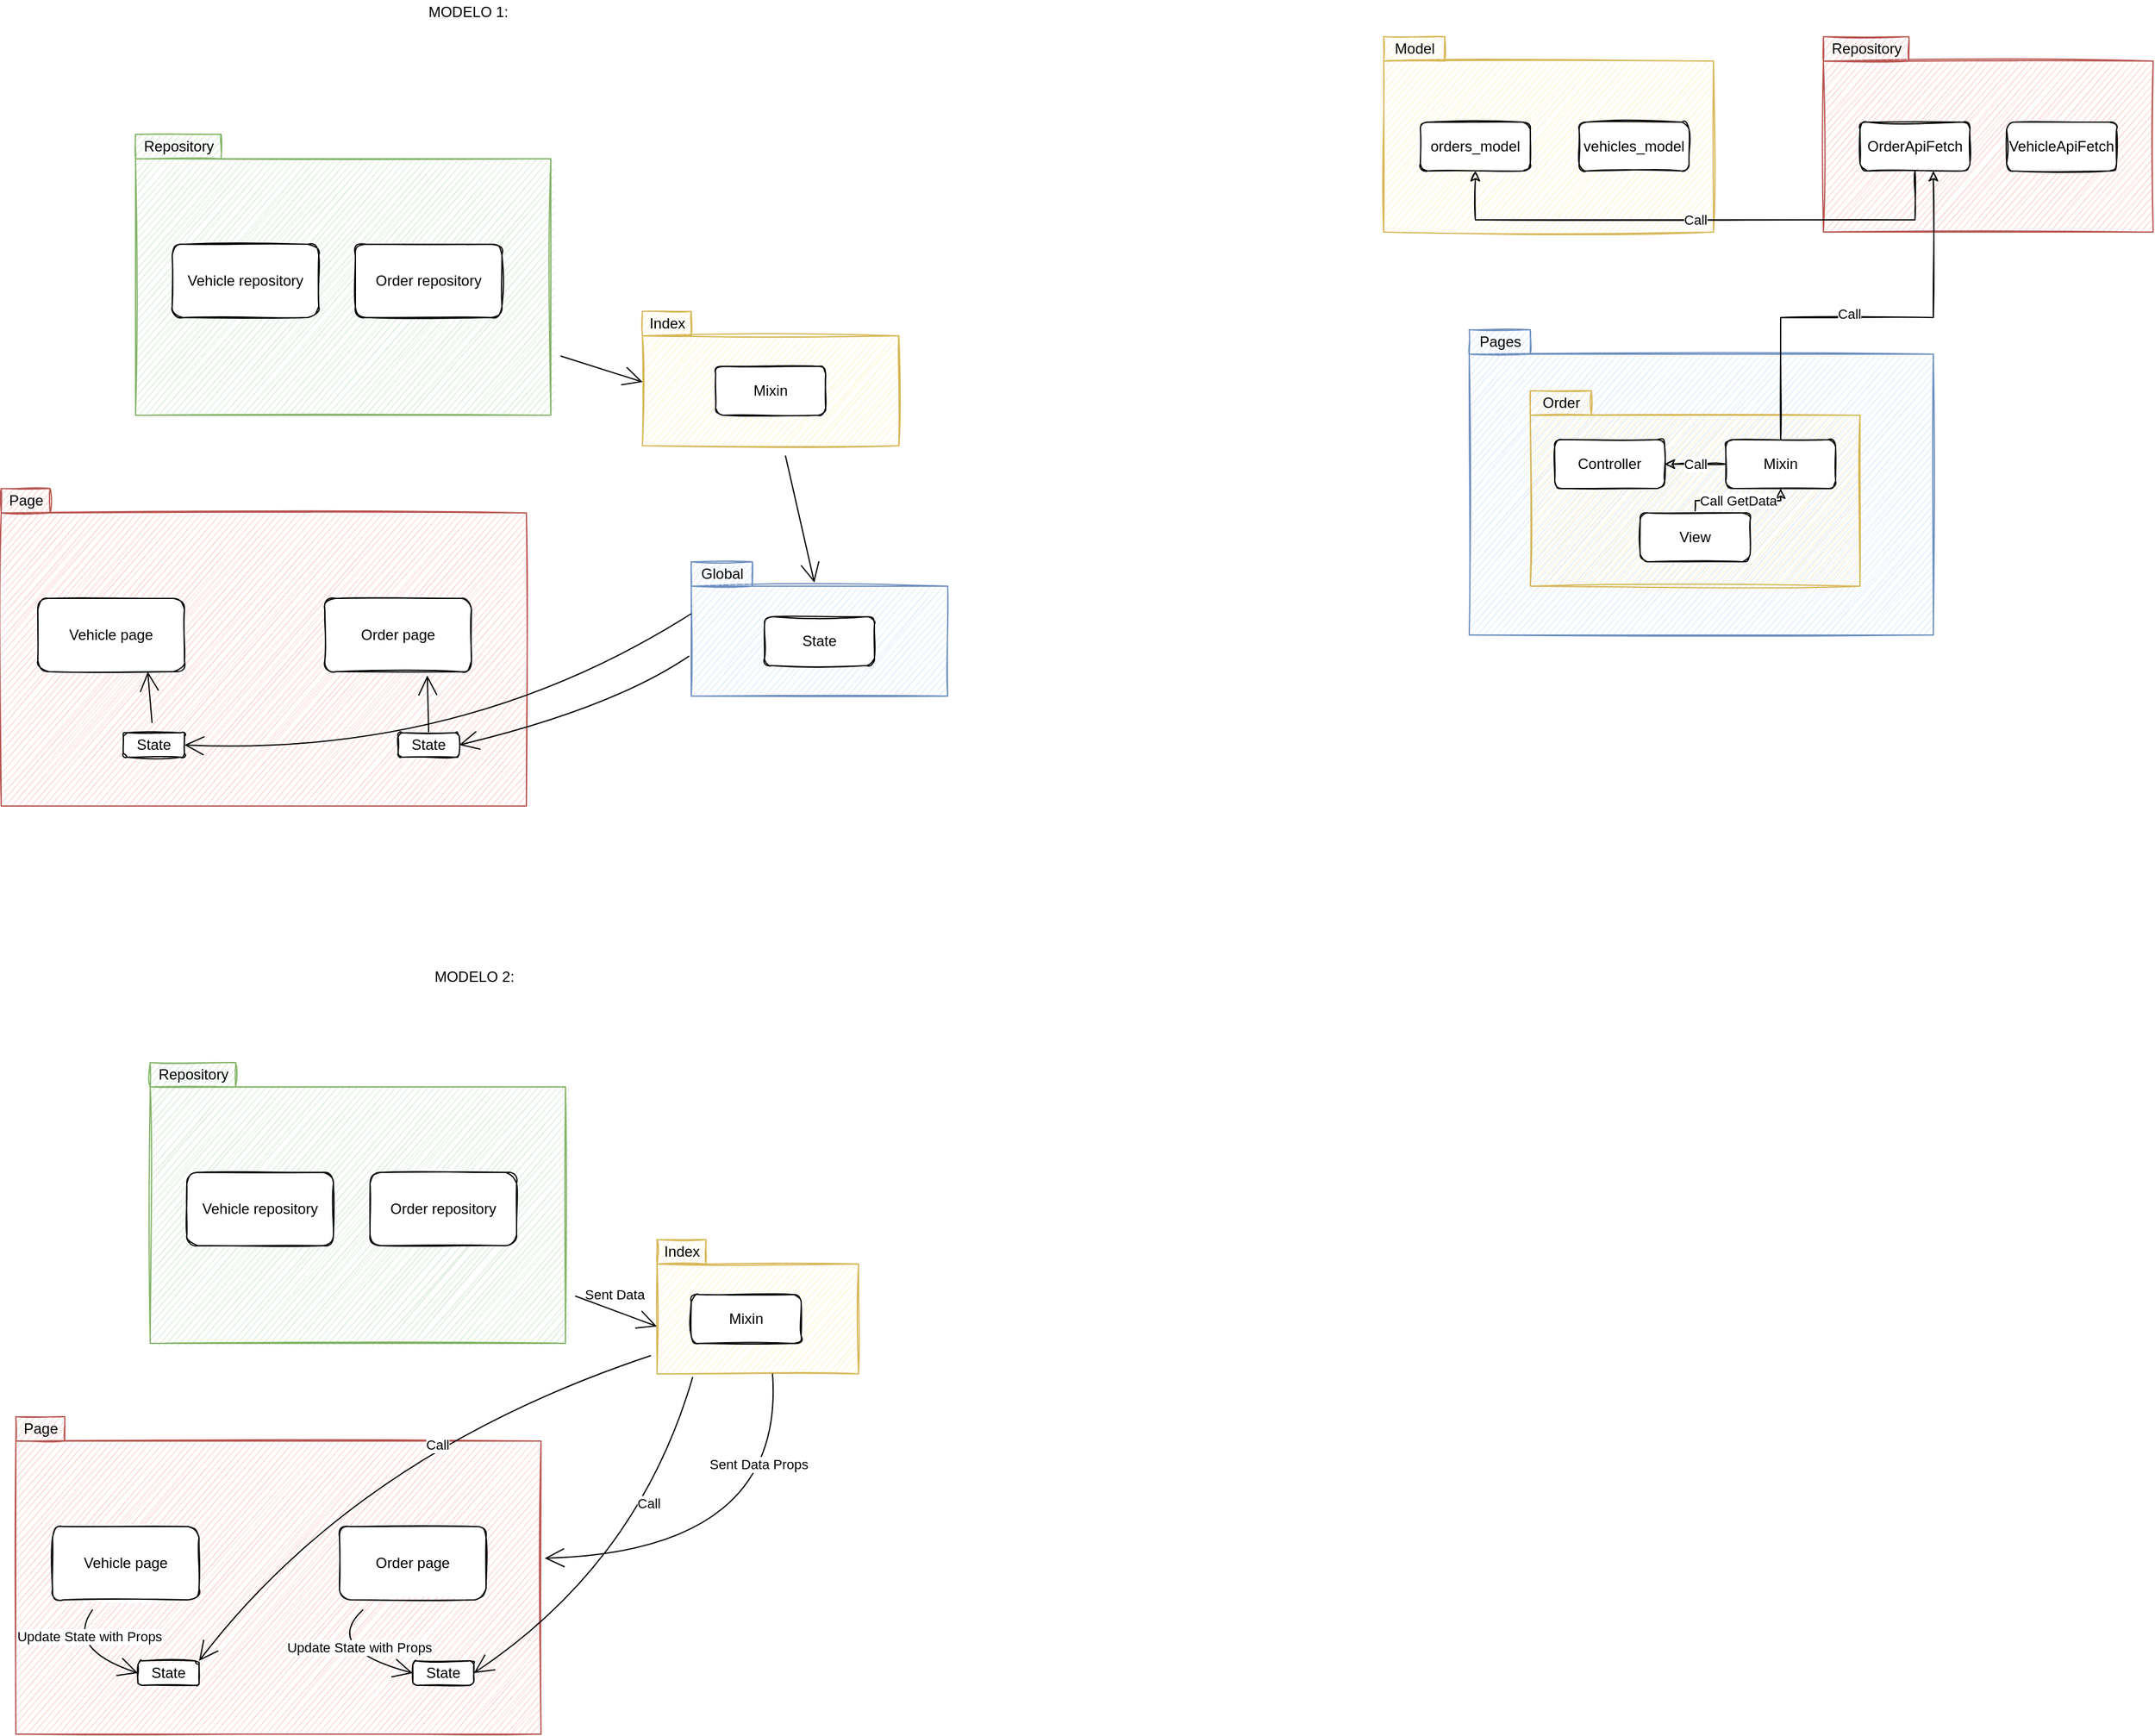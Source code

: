 <mxfile version="15.8.6" type="github">
  <diagram id="9qEGbad7l97ktrlNfDMw" name="Page-1">
    <mxGraphModel dx="1190" dy="635" grid="1" gridSize="10" guides="1" tooltips="1" connect="1" arrows="1" fold="1" page="1" pageScale="1" pageWidth="850" pageHeight="1100" math="0" shadow="0">
      <root>
        <mxCell id="0" />
        <mxCell id="1" parent="0" />
        <mxCell id="I9rOEneJ1uGS1RMX0i-f-10" value="" style="rounded=0;whiteSpace=wrap;html=1;shadow=0;glass=0;sketch=1;hachureGap=4;sketchStyle=rough;pointerEvents=0;fillColor=#f8cecc;strokeColor=#b85450;" vertex="1" parent="1">
          <mxGeometry x="1530" y="90" width="270" height="140" as="geometry" />
        </mxCell>
        <mxCell id="Llf1M_T53LXTJHKO9B76-27" value="" style="rounded=0;whiteSpace=wrap;html=1;shadow=0;glass=0;sketch=1;hachureGap=4;sketchStyle=rough;pointerEvents=0;fillColor=#dae8fc;strokeColor=#6c8ebf;" parent="1" vertex="1">
          <mxGeometry x="603" y="520" width="210" height="90" as="geometry" />
        </mxCell>
        <mxCell id="Llf1M_T53LXTJHKO9B76-30" style="edgeStyle=none;curved=1;rounded=0;orthogonalLoop=1;jettySize=auto;html=1;entryX=0.48;entryY=-0.033;entryDx=0;entryDy=0;entryPerimeter=0;endArrow=open;startSize=14;endSize=14;sourcePerimeterSpacing=8;targetPerimeterSpacing=8;" parent="1" source="Llf1M_T53LXTJHKO9B76-22" target="Llf1M_T53LXTJHKO9B76-27" edge="1">
          <mxGeometry relative="1" as="geometry" />
        </mxCell>
        <mxCell id="Llf1M_T53LXTJHKO9B76-22" value="" style="rounded=0;whiteSpace=wrap;html=1;shadow=0;glass=0;sketch=1;hachureGap=4;sketchStyle=rough;pointerEvents=0;fillColor=#fff2cc;strokeColor=#d6b656;" parent="1" vertex="1">
          <mxGeometry x="563" y="315" width="210" height="90" as="geometry" />
        </mxCell>
        <mxCell id="Llf1M_T53LXTJHKO9B76-57" style="edgeStyle=none;curved=1;rounded=0;orthogonalLoop=1;jettySize=auto;html=1;entryX=0.001;entryY=0.42;entryDx=0;entryDy=0;entryPerimeter=0;endArrow=open;startSize=14;endSize=14;sourcePerimeterSpacing=8;targetPerimeterSpacing=8;" parent="1" source="Llf1M_T53LXTJHKO9B76-4" target="Llf1M_T53LXTJHKO9B76-22" edge="1">
          <mxGeometry relative="1" as="geometry" />
        </mxCell>
        <mxCell id="Llf1M_T53LXTJHKO9B76-4" value="" style="rounded=0;whiteSpace=wrap;html=1;shadow=0;glass=0;sketch=1;hachureGap=4;sketchStyle=rough;pointerEvents=0;fillColor=#d5e8d4;strokeColor=#82b366;" parent="1" vertex="1">
          <mxGeometry x="148" y="170" width="340" height="210" as="geometry" />
        </mxCell>
        <mxCell id="Llf1M_T53LXTJHKO9B76-2" value="Vehicle repository" style="rounded=1;whiteSpace=wrap;html=1;hachureGap=4;pointerEvents=0;sketch=1;glass=0;shadow=0;fixDash=0;sketchStyle=rough;" parent="1" vertex="1">
          <mxGeometry x="178" y="240" width="120" height="60" as="geometry" />
        </mxCell>
        <mxCell id="Llf1M_T53LXTJHKO9B76-3" value="Order repository" style="rounded=1;whiteSpace=wrap;html=1;hachureGap=4;pointerEvents=0;sketch=1;glass=0;shadow=0;fixDash=0;sketchStyle=rough;" parent="1" vertex="1">
          <mxGeometry x="328" y="240" width="120" height="60" as="geometry" />
        </mxCell>
        <mxCell id="Llf1M_T53LXTJHKO9B76-5" value="Repository" style="text;html=1;align=center;verticalAlign=middle;resizable=0;points=[];autosize=1;strokeColor=#82b366;fillColor=#d5e8d4;sketch=1;" parent="1" vertex="1">
          <mxGeometry x="148" y="150" width="70" height="20" as="geometry" />
        </mxCell>
        <mxCell id="Llf1M_T53LXTJHKO9B76-6" value="" style="rounded=0;whiteSpace=wrap;html=1;shadow=0;glass=0;sketch=1;hachureGap=4;sketchStyle=rough;pointerEvents=0;fillColor=#f8cecc;strokeColor=#b85450;" parent="1" vertex="1">
          <mxGeometry x="38" y="460" width="430" height="240" as="geometry" />
        </mxCell>
        <mxCell id="Llf1M_T53LXTJHKO9B76-7" value="Page" style="text;html=1;align=center;verticalAlign=middle;resizable=0;points=[];autosize=1;strokeColor=#b85450;fillColor=#f8cecc;sketch=1;" parent="1" vertex="1">
          <mxGeometry x="38" y="440" width="40" height="20" as="geometry" />
        </mxCell>
        <mxCell id="Llf1M_T53LXTJHKO9B76-8" value="Vehicle page" style="rounded=1;whiteSpace=wrap;html=1;hachureGap=4;pointerEvents=0;sketch=1;glass=0;shadow=0;fixDash=0;sketchStyle=rough;" parent="1" vertex="1">
          <mxGeometry x="68" y="530" width="120" height="60" as="geometry" />
        </mxCell>
        <mxCell id="Llf1M_T53LXTJHKO9B76-9" value="Order page" style="rounded=1;whiteSpace=wrap;html=1;hachureGap=4;pointerEvents=0;sketch=1;glass=0;shadow=0;fixDash=0;sketchStyle=rough;" parent="1" vertex="1">
          <mxGeometry x="303" y="530" width="120" height="60" as="geometry" />
        </mxCell>
        <mxCell id="Llf1M_T53LXTJHKO9B76-12" style="edgeStyle=none;curved=1;rounded=0;orthogonalLoop=1;jettySize=auto;html=1;endArrow=open;startSize=14;endSize=14;sourcePerimeterSpacing=8;targetPerimeterSpacing=8;exitX=0.5;exitY=0;exitDx=0;exitDy=0;entryX=0.699;entryY=1.053;entryDx=0;entryDy=0;entryPerimeter=0;" parent="1" source="Llf1M_T53LXTJHKO9B76-11" target="Llf1M_T53LXTJHKO9B76-9" edge="1">
          <mxGeometry relative="1" as="geometry" />
        </mxCell>
        <mxCell id="Llf1M_T53LXTJHKO9B76-11" value="State" style="rounded=1;whiteSpace=wrap;html=1;hachureGap=4;pointerEvents=0;sketch=1;glass=0;shadow=0;fixDash=0;sketchStyle=rough;" parent="1" vertex="1">
          <mxGeometry x="363" y="640" width="50" height="20" as="geometry" />
        </mxCell>
        <mxCell id="Llf1M_T53LXTJHKO9B76-14" style="edgeStyle=none;curved=1;rounded=0;orthogonalLoop=1;jettySize=auto;html=1;entryX=0.75;entryY=1;entryDx=0;entryDy=0;endArrow=open;startSize=14;endSize=14;sourcePerimeterSpacing=8;targetPerimeterSpacing=8;" parent="1" source="Llf1M_T53LXTJHKO9B76-13" target="Llf1M_T53LXTJHKO9B76-8" edge="1">
          <mxGeometry relative="1" as="geometry" />
        </mxCell>
        <mxCell id="Llf1M_T53LXTJHKO9B76-13" value="State" style="rounded=1;whiteSpace=wrap;html=1;hachureGap=4;pointerEvents=0;sketch=1;glass=0;shadow=0;fixDash=0;sketchStyle=rough;" parent="1" vertex="1">
          <mxGeometry x="138" y="640" width="50" height="20" as="geometry" />
        </mxCell>
        <mxCell id="Llf1M_T53LXTJHKO9B76-19" style="edgeStyle=none;curved=1;rounded=0;orthogonalLoop=1;jettySize=auto;html=1;entryX=1;entryY=0.5;entryDx=0;entryDy=0;endArrow=open;startSize=14;endSize=14;sourcePerimeterSpacing=8;targetPerimeterSpacing=8;exitX=-0.008;exitY=0.635;exitDx=0;exitDy=0;exitPerimeter=0;" parent="1" source="Llf1M_T53LXTJHKO9B76-27" target="Llf1M_T53LXTJHKO9B76-11" edge="1">
          <mxGeometry relative="1" as="geometry">
            <Array as="points">
              <mxPoint x="538" y="620" />
            </Array>
          </mxGeometry>
        </mxCell>
        <mxCell id="Llf1M_T53LXTJHKO9B76-20" style="edgeStyle=none;curved=1;rounded=0;orthogonalLoop=1;jettySize=auto;html=1;entryX=1;entryY=0.5;entryDx=0;entryDy=0;endArrow=open;startSize=14;endSize=14;sourcePerimeterSpacing=8;targetPerimeterSpacing=8;exitX=0;exitY=0.25;exitDx=0;exitDy=0;" parent="1" source="Llf1M_T53LXTJHKO9B76-27" target="Llf1M_T53LXTJHKO9B76-13" edge="1">
          <mxGeometry relative="1" as="geometry">
            <Array as="points">
              <mxPoint x="418" y="660" />
            </Array>
          </mxGeometry>
        </mxCell>
        <mxCell id="Llf1M_T53LXTJHKO9B76-15" value="State" style="rounded=1;whiteSpace=wrap;html=1;hachureGap=4;pointerEvents=0;sketch=1;glass=0;shadow=0;fixDash=0;sketchStyle=rough;" parent="1" vertex="1">
          <mxGeometry x="663" y="545" width="90" height="40" as="geometry" />
        </mxCell>
        <mxCell id="Llf1M_T53LXTJHKO9B76-21" value="Mixin" style="rounded=1;whiteSpace=wrap;html=1;hachureGap=4;pointerEvents=0;sketch=1;glass=0;shadow=0;fixDash=0;sketchStyle=rough;" parent="1" vertex="1">
          <mxGeometry x="623" y="340" width="90" height="40" as="geometry" />
        </mxCell>
        <mxCell id="Llf1M_T53LXTJHKO9B76-23" value="Index" style="text;html=1;align=center;verticalAlign=middle;resizable=0;points=[];autosize=1;strokeColor=#d6b656;fillColor=#fff2cc;sketch=1;" parent="1" vertex="1">
          <mxGeometry x="563" y="295" width="40" height="20" as="geometry" />
        </mxCell>
        <mxCell id="Llf1M_T53LXTJHKO9B76-28" value="Global" style="text;html=1;align=center;verticalAlign=middle;resizable=0;points=[];autosize=1;strokeColor=#6c8ebf;fillColor=#dae8fc;sketch=1;" parent="1" vertex="1">
          <mxGeometry x="603" y="500" width="50" height="20" as="geometry" />
        </mxCell>
        <mxCell id="Llf1M_T53LXTJHKO9B76-34" value="" style="rounded=0;whiteSpace=wrap;html=1;shadow=0;glass=0;sketch=1;hachureGap=4;sketchStyle=rough;pointerEvents=0;fillColor=#fff2cc;strokeColor=#d6b656;" parent="1" vertex="1">
          <mxGeometry x="575" y="1075" width="165" height="90" as="geometry" />
        </mxCell>
        <mxCell id="Llf1M_T53LXTJHKO9B76-58" style="edgeStyle=none;curved=1;rounded=0;orthogonalLoop=1;jettySize=auto;html=1;entryX=-0.001;entryY=0.568;entryDx=0;entryDy=0;entryPerimeter=0;endArrow=open;startSize=14;endSize=14;sourcePerimeterSpacing=8;targetPerimeterSpacing=8;" parent="1" source="Llf1M_T53LXTJHKO9B76-35" target="Llf1M_T53LXTJHKO9B76-34" edge="1">
          <mxGeometry relative="1" as="geometry" />
        </mxCell>
        <mxCell id="Llf1M_T53LXTJHKO9B76-76" value="Sent Data" style="edgeLabel;html=1;align=center;verticalAlign=middle;resizable=0;points=[];labelBackgroundColor=none;" parent="Llf1M_T53LXTJHKO9B76-58" vertex="1" connectable="0">
          <mxGeometry x="0.159" y="1" relative="1" as="geometry">
            <mxPoint x="-7" y="-15" as="offset" />
          </mxGeometry>
        </mxCell>
        <mxCell id="Llf1M_T53LXTJHKO9B76-35" value="" style="rounded=0;whiteSpace=wrap;html=1;shadow=0;glass=0;sketch=1;hachureGap=4;sketchStyle=rough;pointerEvents=0;fillColor=#d5e8d4;strokeColor=#82b366;" parent="1" vertex="1">
          <mxGeometry x="160" y="930" width="340" height="210" as="geometry" />
        </mxCell>
        <mxCell id="Llf1M_T53LXTJHKO9B76-36" value="Vehicle repository" style="rounded=1;whiteSpace=wrap;html=1;hachureGap=4;pointerEvents=0;sketch=1;glass=0;shadow=0;fixDash=0;sketchStyle=rough;" parent="1" vertex="1">
          <mxGeometry x="190" y="1000" width="120" height="60" as="geometry" />
        </mxCell>
        <mxCell id="Llf1M_T53LXTJHKO9B76-37" value="Order repository" style="rounded=1;whiteSpace=wrap;html=1;hachureGap=4;pointerEvents=0;sketch=1;glass=0;shadow=0;fixDash=0;sketchStyle=rough;" parent="1" vertex="1">
          <mxGeometry x="340" y="1000" width="120" height="60" as="geometry" />
        </mxCell>
        <mxCell id="Llf1M_T53LXTJHKO9B76-38" value="Repository" style="text;html=1;align=center;verticalAlign=middle;resizable=0;points=[];autosize=1;strokeColor=#82b366;fillColor=#d5e8d4;sketch=1;" parent="1" vertex="1">
          <mxGeometry x="160" y="910" width="70" height="20" as="geometry" />
        </mxCell>
        <mxCell id="Llf1M_T53LXTJHKO9B76-39" value="" style="rounded=0;whiteSpace=wrap;html=1;shadow=0;glass=0;sketch=1;hachureGap=4;sketchStyle=rough;pointerEvents=0;fillColor=#f8cecc;strokeColor=#b85450;" parent="1" vertex="1">
          <mxGeometry x="50" y="1220" width="430" height="240" as="geometry" />
        </mxCell>
        <mxCell id="Llf1M_T53LXTJHKO9B76-40" value="Page" style="text;html=1;align=center;verticalAlign=middle;resizable=0;points=[];autosize=1;strokeColor=#b85450;fillColor=#f8cecc;sketch=1;" parent="1" vertex="1">
          <mxGeometry x="50" y="1200" width="40" height="20" as="geometry" />
        </mxCell>
        <mxCell id="Llf1M_T53LXTJHKO9B76-84" style="edgeStyle=none;curved=1;rounded=0;orthogonalLoop=1;jettySize=auto;html=1;entryX=0;entryY=0.5;entryDx=0;entryDy=0;endArrow=open;startSize=14;endSize=14;sourcePerimeterSpacing=8;targetPerimeterSpacing=8;" parent="1" source="Llf1M_T53LXTJHKO9B76-41" target="Llf1M_T53LXTJHKO9B76-46" edge="1">
          <mxGeometry relative="1" as="geometry">
            <Array as="points">
              <mxPoint x="90" y="1390" />
            </Array>
          </mxGeometry>
        </mxCell>
        <mxCell id="Llf1M_T53LXTJHKO9B76-41" value="Vehicle page" style="rounded=1;whiteSpace=wrap;html=1;hachureGap=4;pointerEvents=0;sketch=1;glass=0;shadow=0;fixDash=0;sketchStyle=rough;" parent="1" vertex="1">
          <mxGeometry x="80" y="1290" width="120" height="60" as="geometry" />
        </mxCell>
        <mxCell id="Llf1M_T53LXTJHKO9B76-82" style="edgeStyle=none;curved=1;rounded=0;orthogonalLoop=1;jettySize=auto;html=1;entryX=0;entryY=0.5;entryDx=0;entryDy=0;endArrow=open;startSize=14;endSize=14;sourcePerimeterSpacing=8;targetPerimeterSpacing=8;" parent="1" source="Llf1M_T53LXTJHKO9B76-42" target="Llf1M_T53LXTJHKO9B76-44" edge="1">
          <mxGeometry relative="1" as="geometry">
            <Array as="points">
              <mxPoint x="300" y="1390" />
            </Array>
          </mxGeometry>
        </mxCell>
        <mxCell id="Llf1M_T53LXTJHKO9B76-83" value="Update State with Props" style="edgeLabel;html=1;align=center;verticalAlign=middle;resizable=0;points=[];" parent="Llf1M_T53LXTJHKO9B76-82" vertex="1" connectable="0">
          <mxGeometry x="0.22" y="9" relative="1" as="geometry">
            <mxPoint as="offset" />
          </mxGeometry>
        </mxCell>
        <mxCell id="Llf1M_T53LXTJHKO9B76-42" value="Order page" style="rounded=1;whiteSpace=wrap;html=1;hachureGap=4;pointerEvents=0;sketch=1;glass=0;shadow=0;fixDash=0;sketchStyle=rough;" parent="1" vertex="1">
          <mxGeometry x="315" y="1290" width="120" height="60" as="geometry" />
        </mxCell>
        <mxCell id="Llf1M_T53LXTJHKO9B76-44" value="State" style="rounded=1;whiteSpace=wrap;html=1;hachureGap=4;pointerEvents=0;sketch=1;glass=0;shadow=0;fixDash=0;sketchStyle=rough;" parent="1" vertex="1">
          <mxGeometry x="375" y="1400" width="50" height="20" as="geometry" />
        </mxCell>
        <mxCell id="Llf1M_T53LXTJHKO9B76-46" value="State" style="rounded=1;whiteSpace=wrap;html=1;hachureGap=4;pointerEvents=0;sketch=1;glass=0;shadow=0;fixDash=0;sketchStyle=rough;" parent="1" vertex="1">
          <mxGeometry x="150" y="1400" width="50" height="20" as="geometry" />
        </mxCell>
        <mxCell id="Llf1M_T53LXTJHKO9B76-77" style="edgeStyle=none;curved=1;rounded=0;orthogonalLoop=1;jettySize=auto;html=1;exitX=0.177;exitY=1.028;exitDx=0;exitDy=0;entryX=1;entryY=0.5;entryDx=0;entryDy=0;endArrow=open;startSize=14;endSize=14;sourcePerimeterSpacing=8;targetPerimeterSpacing=8;exitPerimeter=0;" parent="1" source="Llf1M_T53LXTJHKO9B76-34" target="Llf1M_T53LXTJHKO9B76-44" edge="1">
          <mxGeometry relative="1" as="geometry">
            <Array as="points">
              <mxPoint x="560" y="1320" />
            </Array>
          </mxGeometry>
        </mxCell>
        <mxCell id="Llf1M_T53LXTJHKO9B76-78" value="Call" style="edgeLabel;html=1;align=center;verticalAlign=middle;resizable=0;points=[];" parent="Llf1M_T53LXTJHKO9B76-77" vertex="1" connectable="0">
          <mxGeometry x="-0.173" y="-3" relative="1" as="geometry">
            <mxPoint x="3" y="-23" as="offset" />
          </mxGeometry>
        </mxCell>
        <mxCell id="Llf1M_T53LXTJHKO9B76-79" style="edgeStyle=none;curved=1;rounded=0;orthogonalLoop=1;jettySize=auto;html=1;entryX=1;entryY=0;entryDx=0;entryDy=0;endArrow=open;startSize=14;endSize=14;sourcePerimeterSpacing=8;targetPerimeterSpacing=8;" parent="1" target="Llf1M_T53LXTJHKO9B76-46" edge="1">
          <mxGeometry relative="1" as="geometry">
            <mxPoint x="570" y="1150" as="sourcePoint" />
            <Array as="points">
              <mxPoint x="330" y="1230" />
            </Array>
          </mxGeometry>
        </mxCell>
        <mxCell id="Llf1M_T53LXTJHKO9B76-80" value="Call" style="edgeLabel;html=1;align=center;verticalAlign=middle;resizable=0;points=[];" parent="Llf1M_T53LXTJHKO9B76-79" vertex="1" connectable="0">
          <mxGeometry x="-0.19" y="14" relative="1" as="geometry">
            <mxPoint as="offset" />
          </mxGeometry>
        </mxCell>
        <mxCell id="Llf1M_T53LXTJHKO9B76-50" value="Mixin" style="rounded=1;whiteSpace=wrap;html=1;hachureGap=4;pointerEvents=0;sketch=1;glass=0;shadow=0;fixDash=0;sketchStyle=rough;" parent="1" vertex="1">
          <mxGeometry x="603" y="1100" width="90" height="40" as="geometry" />
        </mxCell>
        <mxCell id="Llf1M_T53LXTJHKO9B76-51" value="Index" style="text;html=1;align=center;verticalAlign=middle;resizable=0;points=[];autosize=1;strokeColor=#d6b656;fillColor=#fff2cc;sketch=1;" parent="1" vertex="1">
          <mxGeometry x="575" y="1055" width="40" height="20" as="geometry" />
        </mxCell>
        <mxCell id="Llf1M_T53LXTJHKO9B76-53" value="MODELO 2:" style="text;html=1;align=center;verticalAlign=middle;resizable=0;points=[];autosize=1;strokeColor=none;fillColor=none;" parent="1" vertex="1">
          <mxGeometry x="385" y="830" width="80" height="20" as="geometry" />
        </mxCell>
        <mxCell id="Llf1M_T53LXTJHKO9B76-54" value="MODELO 1:" style="text;html=1;align=center;verticalAlign=middle;resizable=0;points=[];autosize=1;strokeColor=none;fillColor=none;" parent="1" vertex="1">
          <mxGeometry x="380" y="40" width="80" height="20" as="geometry" />
        </mxCell>
        <mxCell id="Llf1M_T53LXTJHKO9B76-72" style="edgeStyle=none;curved=1;rounded=0;orthogonalLoop=1;jettySize=auto;html=1;exitX=0.573;exitY=0.997;exitDx=0;exitDy=0;endArrow=open;startSize=14;endSize=14;sourcePerimeterSpacing=8;targetPerimeterSpacing=8;exitPerimeter=0;" parent="1" source="Llf1M_T53LXTJHKO9B76-34" edge="1">
          <mxGeometry relative="1" as="geometry">
            <mxPoint x="775" y="1140" as="sourcePoint" />
            <mxPoint x="483" y="1316" as="targetPoint" />
            <Array as="points">
              <mxPoint x="680" y="1310" />
            </Array>
          </mxGeometry>
        </mxCell>
        <mxCell id="Llf1M_T53LXTJHKO9B76-81" value="Sent Data Props" style="edgeLabel;html=1;align=center;verticalAlign=middle;resizable=0;points=[];" parent="Llf1M_T53LXTJHKO9B76-72" vertex="1" connectable="0">
          <mxGeometry x="-0.577" y="-17" relative="1" as="geometry">
            <mxPoint as="offset" />
          </mxGeometry>
        </mxCell>
        <mxCell id="Llf1M_T53LXTJHKO9B76-85" value="Update State with Props" style="edgeLabel;html=1;align=center;verticalAlign=middle;resizable=0;points=[];" parent="1" vertex="1" connectable="0">
          <mxGeometry x="110.004" y="1379.997" as="geometry" />
        </mxCell>
        <mxCell id="I9rOEneJ1uGS1RMX0i-f-2" value="" style="rounded=0;whiteSpace=wrap;html=1;shadow=0;glass=0;sketch=1;hachureGap=4;sketchStyle=rough;pointerEvents=0;fillColor=#fff2cc;strokeColor=#d6b656;" vertex="1" parent="1">
          <mxGeometry x="1170" y="90" width="270" height="140" as="geometry" />
        </mxCell>
        <mxCell id="I9rOEneJ1uGS1RMX0i-f-3" value="Model" style="text;html=1;align=center;verticalAlign=middle;resizable=0;points=[];autosize=1;strokeColor=#d6b656;fillColor=#fff2cc;sketch=1;" vertex="1" parent="1">
          <mxGeometry x="1170" y="70" width="50" height="20" as="geometry" />
        </mxCell>
        <mxCell id="I9rOEneJ1uGS1RMX0i-f-4" value="orders_model" style="rounded=1;whiteSpace=wrap;html=1;hachureGap=4;pointerEvents=0;sketch=1;glass=0;shadow=0;fixDash=0;sketchStyle=rough;" vertex="1" parent="1">
          <mxGeometry x="1200" y="140" width="90" height="40" as="geometry" />
        </mxCell>
        <mxCell id="I9rOEneJ1uGS1RMX0i-f-17" value="Call" style="edgeStyle=orthogonalEdgeStyle;rounded=0;orthogonalLoop=1;jettySize=auto;html=1;sketch=1;" edge="1" parent="1" source="I9rOEneJ1uGS1RMX0i-f-6">
          <mxGeometry relative="1" as="geometry">
            <mxPoint x="1245" y="180" as="targetPoint" />
            <Array as="points">
              <mxPoint x="1605" y="220" />
              <mxPoint x="1245" y="220" />
            </Array>
          </mxGeometry>
        </mxCell>
        <mxCell id="I9rOEneJ1uGS1RMX0i-f-6" value="OrderApiFetch" style="rounded=1;whiteSpace=wrap;html=1;hachureGap=4;pointerEvents=0;sketch=1;glass=0;shadow=0;fixDash=0;sketchStyle=rough;" vertex="1" parent="1">
          <mxGeometry x="1560" y="140" width="90" height="40" as="geometry" />
        </mxCell>
        <mxCell id="I9rOEneJ1uGS1RMX0i-f-9" value="vehicles_model" style="rounded=1;whiteSpace=wrap;html=1;hachureGap=4;pointerEvents=0;sketch=1;glass=0;shadow=0;fixDash=0;sketchStyle=rough;" vertex="1" parent="1">
          <mxGeometry x="1330" y="140" width="90" height="40" as="geometry" />
        </mxCell>
        <mxCell id="I9rOEneJ1uGS1RMX0i-f-11" value="Repository" style="text;html=1;align=center;verticalAlign=middle;resizable=0;points=[];autosize=1;strokeColor=#b85450;fillColor=#f8cecc;sketch=1;" vertex="1" parent="1">
          <mxGeometry x="1530" y="70" width="70" height="20" as="geometry" />
        </mxCell>
        <mxCell id="I9rOEneJ1uGS1RMX0i-f-12" value="VehicleApiFetch" style="rounded=1;whiteSpace=wrap;html=1;hachureGap=4;pointerEvents=0;sketch=1;glass=0;shadow=0;fixDash=0;sketchStyle=rough;" vertex="1" parent="1">
          <mxGeometry x="1680" y="140" width="90" height="40" as="geometry" />
        </mxCell>
        <mxCell id="I9rOEneJ1uGS1RMX0i-f-13" value="" style="rounded=0;whiteSpace=wrap;html=1;shadow=0;glass=0;sketch=1;hachureGap=4;sketchStyle=rough;pointerEvents=0;fillColor=#dae8fc;strokeColor=#6c8ebf;" vertex="1" parent="1">
          <mxGeometry x="1240" y="330" width="380" height="230" as="geometry" />
        </mxCell>
        <mxCell id="I9rOEneJ1uGS1RMX0i-f-14" value="Pages" style="text;html=1;align=center;verticalAlign=middle;resizable=0;points=[];autosize=1;strokeColor=#6c8ebf;fillColor=#dae8fc;sketch=1;" vertex="1" parent="1">
          <mxGeometry x="1240" y="310" width="50" height="20" as="geometry" />
        </mxCell>
        <mxCell id="I9rOEneJ1uGS1RMX0i-f-15" value="" style="rounded=0;whiteSpace=wrap;html=1;shadow=0;glass=0;sketch=1;hachureGap=4;sketchStyle=rough;pointerEvents=0;fillColor=#fff2cc;strokeColor=#d6b656;" vertex="1" parent="1">
          <mxGeometry x="1290" y="380" width="270" height="140" as="geometry" />
        </mxCell>
        <mxCell id="I9rOEneJ1uGS1RMX0i-f-16" value="Order" style="text;html=1;align=center;verticalAlign=middle;resizable=0;points=[];autosize=1;strokeColor=#d6b656;fillColor=#fff2cc;sketch=1;" vertex="1" parent="1">
          <mxGeometry x="1290" y="360" width="50" height="20" as="geometry" />
        </mxCell>
        <mxCell id="I9rOEneJ1uGS1RMX0i-f-1" value="Controller" style="rounded=1;whiteSpace=wrap;html=1;hachureGap=4;pointerEvents=0;sketch=1;glass=0;shadow=0;fixDash=0;sketchStyle=rough;" vertex="1" parent="1">
          <mxGeometry x="1310" y="400" width="90" height="40" as="geometry" />
        </mxCell>
        <mxCell id="I9rOEneJ1uGS1RMX0i-f-20" style="edgeStyle=orthogonalEdgeStyle;rounded=0;sketch=1;orthogonalLoop=1;jettySize=auto;html=1;" edge="1" parent="1" source="I9rOEneJ1uGS1RMX0i-f-7" target="I9rOEneJ1uGS1RMX0i-f-5">
          <mxGeometry relative="1" as="geometry">
            <Array as="points">
              <mxPoint x="1425" y="450" />
              <mxPoint x="1495" y="450" />
            </Array>
          </mxGeometry>
        </mxCell>
        <mxCell id="I9rOEneJ1uGS1RMX0i-f-21" value="Call GetData" style="edgeLabel;html=1;align=center;verticalAlign=middle;resizable=0;points=[];" vertex="1" connectable="0" parent="I9rOEneJ1uGS1RMX0i-f-20">
          <mxGeometry x="0.189" y="-1" relative="1" as="geometry">
            <mxPoint x="-9" y="-1" as="offset" />
          </mxGeometry>
        </mxCell>
        <mxCell id="I9rOEneJ1uGS1RMX0i-f-7" value="View" style="rounded=1;whiteSpace=wrap;html=1;hachureGap=4;pointerEvents=0;sketch=1;glass=0;shadow=0;fixDash=0;sketchStyle=rough;" vertex="1" parent="1">
          <mxGeometry x="1380" y="460" width="90" height="40" as="geometry" />
        </mxCell>
        <mxCell id="I9rOEneJ1uGS1RMX0i-f-18" style="edgeStyle=orthogonalEdgeStyle;rounded=0;sketch=1;orthogonalLoop=1;jettySize=auto;html=1;entryX=0.667;entryY=1;entryDx=0;entryDy=0;entryPerimeter=0;" edge="1" parent="1" source="I9rOEneJ1uGS1RMX0i-f-5" target="I9rOEneJ1uGS1RMX0i-f-6">
          <mxGeometry relative="1" as="geometry">
            <Array as="points">
              <mxPoint x="1495" y="300" />
              <mxPoint x="1620" y="300" />
            </Array>
          </mxGeometry>
        </mxCell>
        <mxCell id="I9rOEneJ1uGS1RMX0i-f-19" value="Call" style="edgeLabel;html=1;align=center;verticalAlign=middle;resizable=0;points=[];" vertex="1" connectable="0" parent="I9rOEneJ1uGS1RMX0i-f-18">
          <mxGeometry x="-0.097" y="3" relative="1" as="geometry">
            <mxPoint as="offset" />
          </mxGeometry>
        </mxCell>
        <mxCell id="I9rOEneJ1uGS1RMX0i-f-22" value="Call" style="edgeStyle=orthogonalEdgeStyle;rounded=0;sketch=1;orthogonalLoop=1;jettySize=auto;html=1;entryX=1;entryY=0.5;entryDx=0;entryDy=0;" edge="1" parent="1" source="I9rOEneJ1uGS1RMX0i-f-5" target="I9rOEneJ1uGS1RMX0i-f-1">
          <mxGeometry relative="1" as="geometry">
            <Array as="points">
              <mxPoint x="1430" y="420" />
              <mxPoint x="1430" y="420" />
            </Array>
          </mxGeometry>
        </mxCell>
        <mxCell id="I9rOEneJ1uGS1RMX0i-f-5" value="Mixin" style="rounded=1;whiteSpace=wrap;html=1;hachureGap=4;pointerEvents=0;sketch=1;glass=0;shadow=0;fixDash=0;sketchStyle=rough;" vertex="1" parent="1">
          <mxGeometry x="1450" y="400" width="90" height="40" as="geometry" />
        </mxCell>
      </root>
    </mxGraphModel>
  </diagram>
</mxfile>

